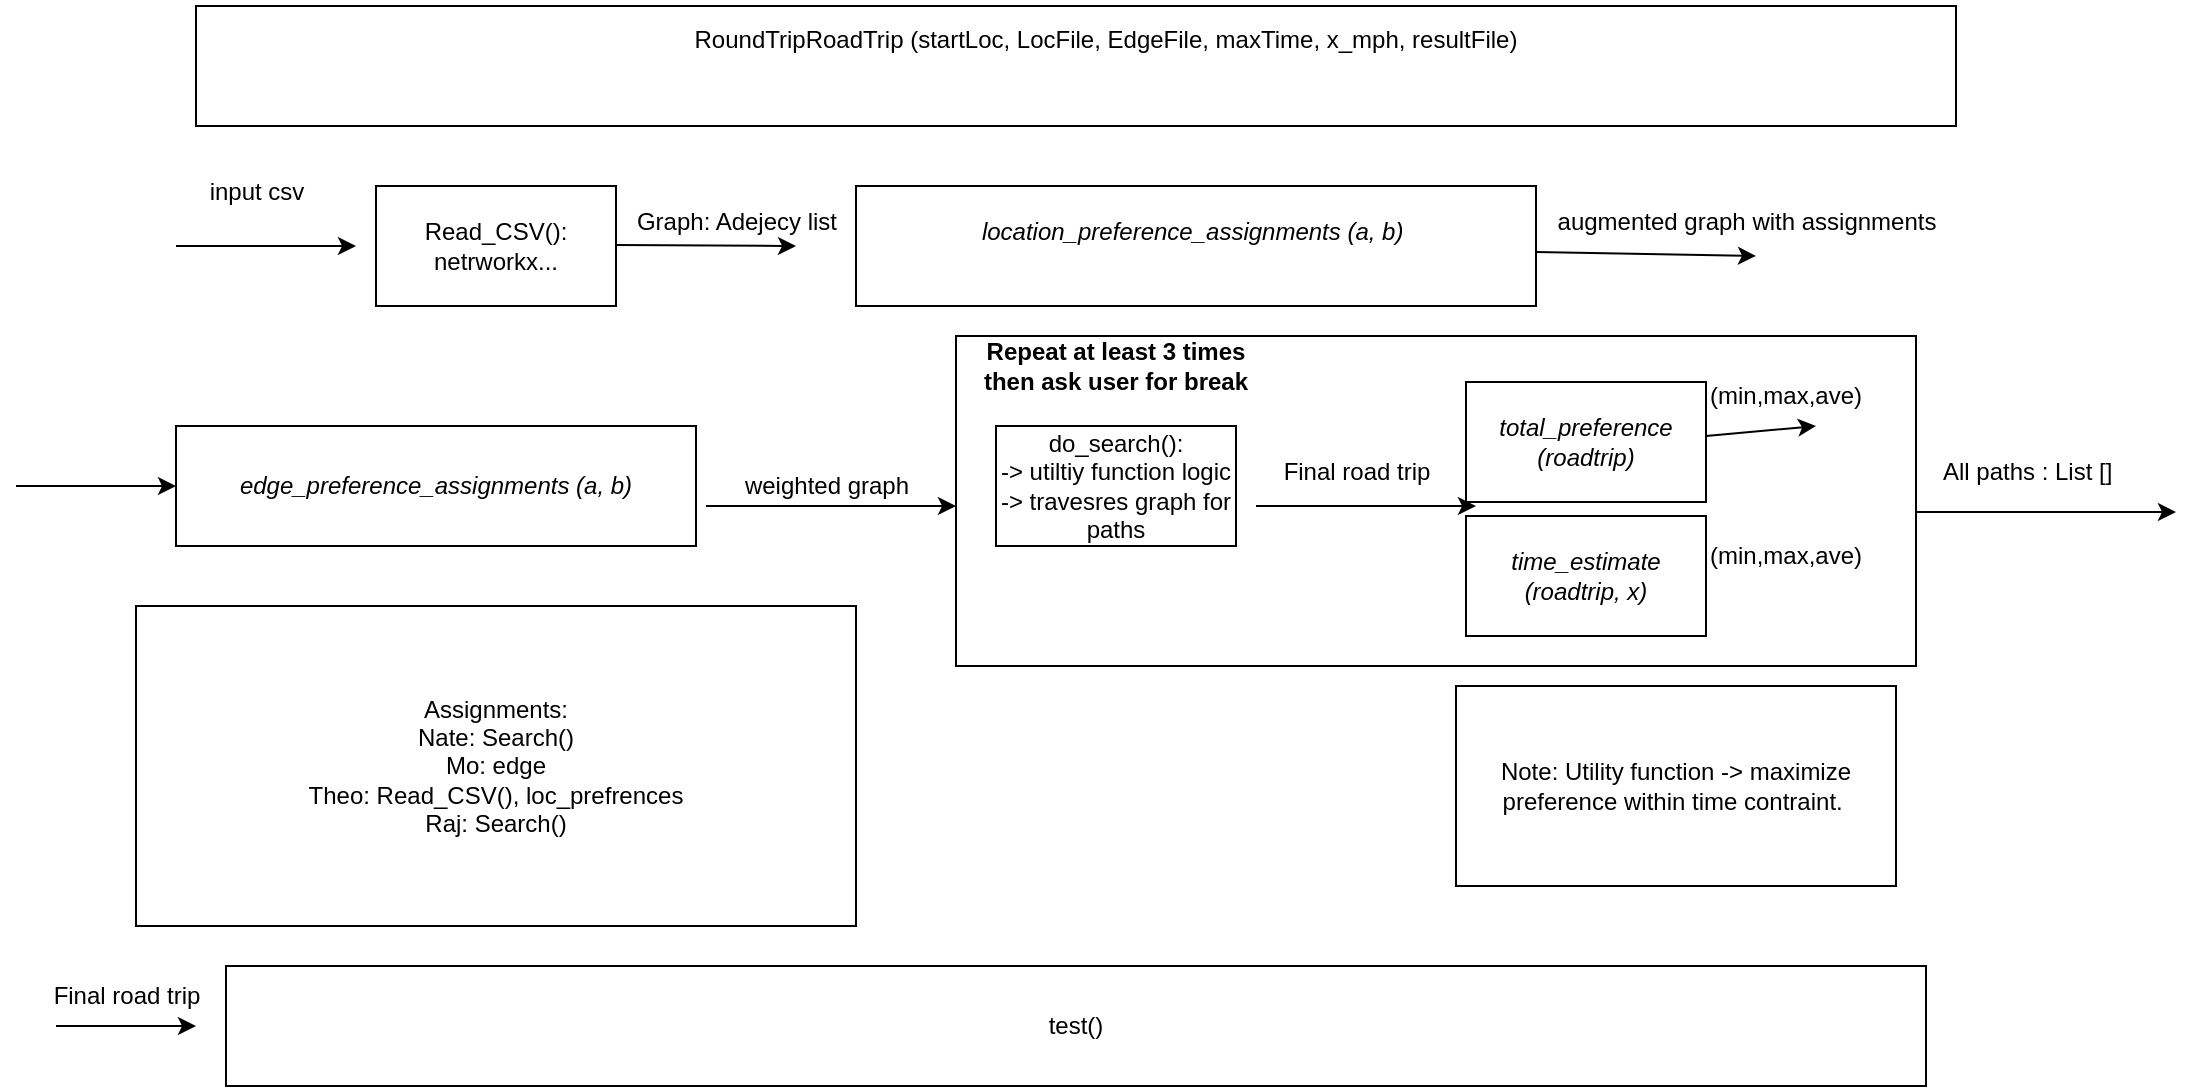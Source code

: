 <mxfile version="22.1.21" type="device">
  <diagram name="Page-1" id="MNjZ9ruz_oHp4XmPr900">
    <mxGraphModel dx="1355" dy="743" grid="1" gridSize="10" guides="1" tooltips="1" connect="1" arrows="1" fold="1" page="1" pageScale="1" pageWidth="1100" pageHeight="850" math="0" shadow="0">
      <root>
        <mxCell id="0" />
        <mxCell id="1" parent="0" />
        <mxCell id="54OUwmeHTkZrK2ZW74vX-29" value="" style="rounded=0;whiteSpace=wrap;html=1;" vertex="1" parent="1">
          <mxGeometry x="480" y="175" width="480" height="165" as="geometry" />
        </mxCell>
        <mxCell id="54OUwmeHTkZrK2ZW74vX-1" value="Read_CSV():&lt;br&gt;netrworkx..." style="whiteSpace=wrap;html=1;" vertex="1" parent="1">
          <mxGeometry x="190" y="100" width="120" height="60" as="geometry" />
        </mxCell>
        <mxCell id="54OUwmeHTkZrK2ZW74vX-2" value="" style="endArrow=classic;html=1;rounded=0;" edge="1" parent="1">
          <mxGeometry width="50" height="50" relative="1" as="geometry">
            <mxPoint x="90" y="130" as="sourcePoint" />
            <mxPoint x="180" y="130" as="targetPoint" />
          </mxGeometry>
        </mxCell>
        <mxCell id="54OUwmeHTkZrK2ZW74vX-3" value="input csv&lt;br&gt;" style="text;html=1;align=center;verticalAlign=middle;resizable=0;points=[];autosize=1;strokeColor=none;fillColor=none;" vertex="1" parent="1">
          <mxGeometry x="95" y="88" width="70" height="30" as="geometry" />
        </mxCell>
        <mxCell id="54OUwmeHTkZrK2ZW74vX-6" value="" style="edgeStyle=none;orthogonalLoop=1;jettySize=auto;html=1;rounded=0;" edge="1" parent="1">
          <mxGeometry width="100" relative="1" as="geometry">
            <mxPoint x="310" y="129.5" as="sourcePoint" />
            <mxPoint x="400" y="130" as="targetPoint" />
            <Array as="points" />
          </mxGeometry>
        </mxCell>
        <mxCell id="54OUwmeHTkZrK2ZW74vX-5" value="Graph: Adejecy list" style="text;html=1;align=center;verticalAlign=middle;resizable=0;points=[];autosize=1;strokeColor=none;fillColor=none;" vertex="1" parent="1">
          <mxGeometry x="310" y="103" width="120" height="30" as="geometry" />
        </mxCell>
        <mxCell id="54OUwmeHTkZrK2ZW74vX-7" value="&lt;em&gt;location_preference_assignments (a, b)&amp;nbsp;&lt;br&gt;&lt;br&gt;&lt;/em&gt;" style="rounded=0;whiteSpace=wrap;html=1;" vertex="1" parent="1">
          <mxGeometry x="430" y="100" width="340" height="60" as="geometry" />
        </mxCell>
        <mxCell id="54OUwmeHTkZrK2ZW74vX-8" value="" style="endArrow=classic;html=1;rounded=0;" edge="1" parent="1">
          <mxGeometry width="50" height="50" relative="1" as="geometry">
            <mxPoint x="770" y="133" as="sourcePoint" />
            <mxPoint x="880" y="135" as="targetPoint" />
          </mxGeometry>
        </mxCell>
        <mxCell id="54OUwmeHTkZrK2ZW74vX-9" value="augmented graph with assignments" style="text;html=1;align=center;verticalAlign=middle;resizable=0;points=[];autosize=1;strokeColor=none;fillColor=none;" vertex="1" parent="1">
          <mxGeometry x="770" y="103" width="210" height="30" as="geometry" />
        </mxCell>
        <mxCell id="54OUwmeHTkZrK2ZW74vX-10" value="&lt;em&gt;edge_preference_assignments (a, b)&lt;/em&gt; " style="rounded=0;whiteSpace=wrap;html=1;" vertex="1" parent="1">
          <mxGeometry x="90" y="220" width="260" height="60" as="geometry" />
        </mxCell>
        <mxCell id="54OUwmeHTkZrK2ZW74vX-11" value="" style="endArrow=classic;html=1;rounded=0;entryX=0;entryY=0.5;entryDx=0;entryDy=0;" edge="1" parent="1" target="54OUwmeHTkZrK2ZW74vX-10">
          <mxGeometry width="50" height="50" relative="1" as="geometry">
            <mxPoint x="10" y="250" as="sourcePoint" />
            <mxPoint x="60" y="210" as="targetPoint" />
          </mxGeometry>
        </mxCell>
        <mxCell id="54OUwmeHTkZrK2ZW74vX-13" value="" style="endArrow=classic;html=1;rounded=0;" edge="1" parent="1">
          <mxGeometry width="50" height="50" relative="1" as="geometry">
            <mxPoint x="355" y="260" as="sourcePoint" />
            <mxPoint x="480" y="260" as="targetPoint" />
          </mxGeometry>
        </mxCell>
        <mxCell id="54OUwmeHTkZrK2ZW74vX-14" value="weighted graph" style="text;html=1;align=center;verticalAlign=middle;resizable=0;points=[];autosize=1;strokeColor=none;fillColor=none;" vertex="1" parent="1">
          <mxGeometry x="360" y="235" width="110" height="30" as="geometry" />
        </mxCell>
        <mxCell id="54OUwmeHTkZrK2ZW74vX-15" value="&lt;em&gt;total_preference (roadtrip)&lt;/em&gt;" style="rounded=0;whiteSpace=wrap;html=1;" vertex="1" parent="1">
          <mxGeometry x="735" y="198" width="120" height="60" as="geometry" />
        </mxCell>
        <mxCell id="54OUwmeHTkZrK2ZW74vX-19" value="&lt;em&gt;time_estimate (roadtrip, x)&lt;/em&gt;" style="rounded=0;whiteSpace=wrap;html=1;" vertex="1" parent="1">
          <mxGeometry x="735" y="265" width="120" height="60" as="geometry" />
        </mxCell>
        <mxCell id="54OUwmeHTkZrK2ZW74vX-20" value="&lt;p style=&quot;padding-left: 30px&quot;&gt;RoundTripRoadTrip (startLoc, LocFile, EdgeFile, maxTime, x_mph, resultFile)&lt;/p&gt;&lt;br/&gt;&lt;p&gt;&lt;/p&gt;" style="rounded=0;whiteSpace=wrap;html=1;" vertex="1" parent="1">
          <mxGeometry x="100" y="10" width="880" height="60" as="geometry" />
        </mxCell>
        <mxCell id="54OUwmeHTkZrK2ZW74vX-21" value="test()" style="rounded=0;whiteSpace=wrap;html=1;" vertex="1" parent="1">
          <mxGeometry x="115" y="490" width="850" height="60" as="geometry" />
        </mxCell>
        <mxCell id="54OUwmeHTkZrK2ZW74vX-22" value="Note: Utility function -&amp;gt; maximize preference within time contraint.&amp;nbsp;" style="rounded=0;whiteSpace=wrap;html=1;" vertex="1" parent="1">
          <mxGeometry x="730" y="350" width="220" height="100" as="geometry" />
        </mxCell>
        <mxCell id="54OUwmeHTkZrK2ZW74vX-23" value="do_search():&lt;br&gt;-&amp;gt; utiltiy function logic&lt;br&gt;-&amp;gt; travesres graph for paths" style="rounded=0;whiteSpace=wrap;html=1;" vertex="1" parent="1">
          <mxGeometry x="500" y="220" width="120" height="60" as="geometry" />
        </mxCell>
        <mxCell id="54OUwmeHTkZrK2ZW74vX-24" value="" style="endArrow=classic;html=1;rounded=0;" edge="1" parent="1">
          <mxGeometry width="50" height="50" relative="1" as="geometry">
            <mxPoint x="630" y="260" as="sourcePoint" />
            <mxPoint x="740" y="260" as="targetPoint" />
          </mxGeometry>
        </mxCell>
        <mxCell id="54OUwmeHTkZrK2ZW74vX-25" value="Final road trip" style="text;html=1;align=center;verticalAlign=middle;resizable=0;points=[];autosize=1;strokeColor=none;fillColor=none;" vertex="1" parent="1">
          <mxGeometry x="630" y="228" width="100" height="30" as="geometry" />
        </mxCell>
        <mxCell id="54OUwmeHTkZrK2ZW74vX-26" value="" style="endArrow=classic;html=1;rounded=0;" edge="1" parent="1">
          <mxGeometry width="50" height="50" relative="1" as="geometry">
            <mxPoint x="30" y="520" as="sourcePoint" />
            <mxPoint x="100" y="520" as="targetPoint" />
          </mxGeometry>
        </mxCell>
        <mxCell id="54OUwmeHTkZrK2ZW74vX-28" value="Final road trip" style="text;html=1;align=center;verticalAlign=middle;resizable=0;points=[];autosize=1;strokeColor=none;fillColor=none;" vertex="1" parent="1">
          <mxGeometry x="15" y="490" width="100" height="30" as="geometry" />
        </mxCell>
        <mxCell id="54OUwmeHTkZrK2ZW74vX-30" value="Repeat at least 3 times then ask user for break" style="text;html=1;strokeColor=none;fillColor=none;align=center;verticalAlign=middle;whiteSpace=wrap;rounded=0;fontStyle=1" vertex="1" parent="1">
          <mxGeometry x="485" y="175" width="150" height="30" as="geometry" />
        </mxCell>
        <mxCell id="54OUwmeHTkZrK2ZW74vX-31" value="" style="endArrow=classic;html=1;rounded=0;" edge="1" parent="1">
          <mxGeometry width="50" height="50" relative="1" as="geometry">
            <mxPoint x="960" y="263" as="sourcePoint" />
            <mxPoint x="1090" y="263" as="targetPoint" />
          </mxGeometry>
        </mxCell>
        <mxCell id="54OUwmeHTkZrK2ZW74vX-33" value="" style="endArrow=classic;html=1;rounded=0;" edge="1" parent="1">
          <mxGeometry width="50" height="50" relative="1" as="geometry">
            <mxPoint x="855" y="225" as="sourcePoint" />
            <mxPoint x="910" y="220" as="targetPoint" />
          </mxGeometry>
        </mxCell>
        <mxCell id="54OUwmeHTkZrK2ZW74vX-34" value="(min,max,ave)" style="text;html=1;strokeColor=none;fillColor=none;align=center;verticalAlign=middle;whiteSpace=wrap;rounded=0;" vertex="1" parent="1">
          <mxGeometry x="865" y="190" width="60" height="30" as="geometry" />
        </mxCell>
        <mxCell id="54OUwmeHTkZrK2ZW74vX-36" value="(min,max,ave)" style="text;html=1;strokeColor=none;fillColor=none;align=center;verticalAlign=middle;whiteSpace=wrap;rounded=0;" vertex="1" parent="1">
          <mxGeometry x="865" y="270" width="60" height="30" as="geometry" />
        </mxCell>
        <mxCell id="54OUwmeHTkZrK2ZW74vX-38" value="All paths : List []&amp;nbsp;" style="text;html=1;strokeColor=none;fillColor=none;align=center;verticalAlign=middle;whiteSpace=wrap;rounded=0;" vertex="1" parent="1">
          <mxGeometry x="965" y="228" width="105" height="30" as="geometry" />
        </mxCell>
        <mxCell id="54OUwmeHTkZrK2ZW74vX-39" value="Assignments:&lt;br&gt;Nate: Search()&lt;br&gt;Mo: edge&lt;br&gt;Theo: Read_CSV(), loc_prefrences&lt;br&gt;Raj: Search()" style="rounded=0;whiteSpace=wrap;html=1;" vertex="1" parent="1">
          <mxGeometry x="70" y="310" width="360" height="160" as="geometry" />
        </mxCell>
      </root>
    </mxGraphModel>
  </diagram>
</mxfile>

